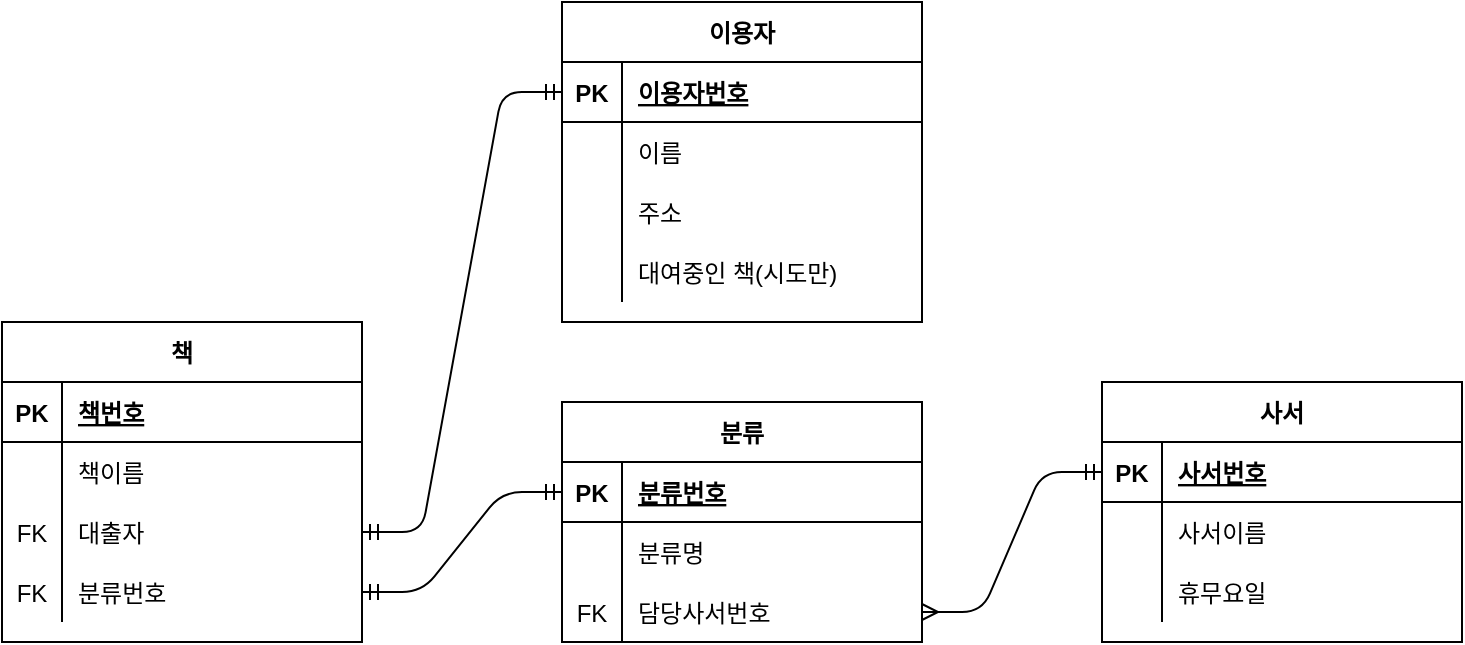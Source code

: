 <mxfile version="14.9.7" type="github">
  <diagram id="P8HV60x6f74xyj__cb5O" name="Page-1">
    <mxGraphModel dx="805" dy="1761" grid="1" gridSize="10" guides="1" tooltips="1" connect="1" arrows="1" fold="1" page="1" pageScale="1" pageWidth="827" pageHeight="1169" math="0" shadow="0">
      <root>
        <mxCell id="0" />
        <mxCell id="1" parent="0" />
        <mxCell id="zJml7gbfkg_L_VW95YBA-1" value="책" style="shape=table;startSize=30;container=1;collapsible=1;childLayout=tableLayout;fixedRows=1;rowLines=0;fontStyle=1;align=center;resizeLast=1;" parent="1" vertex="1">
          <mxGeometry x="50" y="100" width="180" height="160" as="geometry" />
        </mxCell>
        <mxCell id="zJml7gbfkg_L_VW95YBA-2" value="" style="shape=partialRectangle;collapsible=0;dropTarget=0;pointerEvents=0;fillColor=none;top=0;left=0;bottom=1;right=0;points=[[0,0.5],[1,0.5]];portConstraint=eastwest;" parent="zJml7gbfkg_L_VW95YBA-1" vertex="1">
          <mxGeometry y="30" width="180" height="30" as="geometry" />
        </mxCell>
        <mxCell id="zJml7gbfkg_L_VW95YBA-3" value="PK" style="shape=partialRectangle;connectable=0;fillColor=none;top=0;left=0;bottom=0;right=0;fontStyle=1;overflow=hidden;" parent="zJml7gbfkg_L_VW95YBA-2" vertex="1">
          <mxGeometry width="30" height="30" as="geometry" />
        </mxCell>
        <mxCell id="zJml7gbfkg_L_VW95YBA-4" value="책번호" style="shape=partialRectangle;connectable=0;fillColor=none;top=0;left=0;bottom=0;right=0;align=left;spacingLeft=6;fontStyle=5;overflow=hidden;" parent="zJml7gbfkg_L_VW95YBA-2" vertex="1">
          <mxGeometry x="30" width="150" height="30" as="geometry" />
        </mxCell>
        <mxCell id="zJml7gbfkg_L_VW95YBA-5" value="" style="shape=partialRectangle;collapsible=0;dropTarget=0;pointerEvents=0;fillColor=none;top=0;left=0;bottom=0;right=0;points=[[0,0.5],[1,0.5]];portConstraint=eastwest;" parent="zJml7gbfkg_L_VW95YBA-1" vertex="1">
          <mxGeometry y="60" width="180" height="30" as="geometry" />
        </mxCell>
        <mxCell id="zJml7gbfkg_L_VW95YBA-6" value="" style="shape=partialRectangle;connectable=0;fillColor=none;top=0;left=0;bottom=0;right=0;editable=1;overflow=hidden;" parent="zJml7gbfkg_L_VW95YBA-5" vertex="1">
          <mxGeometry width="30" height="30" as="geometry" />
        </mxCell>
        <mxCell id="zJml7gbfkg_L_VW95YBA-7" value="책이름" style="shape=partialRectangle;connectable=0;fillColor=none;top=0;left=0;bottom=0;right=0;align=left;spacingLeft=6;overflow=hidden;" parent="zJml7gbfkg_L_VW95YBA-5" vertex="1">
          <mxGeometry x="30" width="150" height="30" as="geometry" />
        </mxCell>
        <mxCell id="zJml7gbfkg_L_VW95YBA-8" value="" style="shape=partialRectangle;collapsible=0;dropTarget=0;pointerEvents=0;fillColor=none;top=0;left=0;bottom=0;right=0;points=[[0,0.5],[1,0.5]];portConstraint=eastwest;" parent="zJml7gbfkg_L_VW95YBA-1" vertex="1">
          <mxGeometry y="90" width="180" height="30" as="geometry" />
        </mxCell>
        <mxCell id="zJml7gbfkg_L_VW95YBA-9" value="FK" style="shape=partialRectangle;connectable=0;fillColor=none;top=0;left=0;bottom=0;right=0;editable=1;overflow=hidden;" parent="zJml7gbfkg_L_VW95YBA-8" vertex="1">
          <mxGeometry width="30" height="30" as="geometry" />
        </mxCell>
        <mxCell id="zJml7gbfkg_L_VW95YBA-10" value="대출자" style="shape=partialRectangle;connectable=0;fillColor=none;top=0;left=0;bottom=0;right=0;align=left;spacingLeft=6;overflow=hidden;" parent="zJml7gbfkg_L_VW95YBA-8" vertex="1">
          <mxGeometry x="30" width="150" height="30" as="geometry" />
        </mxCell>
        <mxCell id="zJml7gbfkg_L_VW95YBA-11" value="" style="shape=partialRectangle;collapsible=0;dropTarget=0;pointerEvents=0;fillColor=none;top=0;left=0;bottom=0;right=0;points=[[0,0.5],[1,0.5]];portConstraint=eastwest;" parent="zJml7gbfkg_L_VW95YBA-1" vertex="1">
          <mxGeometry y="120" width="180" height="30" as="geometry" />
        </mxCell>
        <mxCell id="zJml7gbfkg_L_VW95YBA-12" value="FK" style="shape=partialRectangle;connectable=0;fillColor=none;top=0;left=0;bottom=0;right=0;editable=1;overflow=hidden;" parent="zJml7gbfkg_L_VW95YBA-11" vertex="1">
          <mxGeometry width="30" height="30" as="geometry" />
        </mxCell>
        <mxCell id="zJml7gbfkg_L_VW95YBA-13" value="분류번호" style="shape=partialRectangle;connectable=0;fillColor=none;top=0;left=0;bottom=0;right=0;align=left;spacingLeft=6;overflow=hidden;" parent="zJml7gbfkg_L_VW95YBA-11" vertex="1">
          <mxGeometry x="30" width="150" height="30" as="geometry" />
        </mxCell>
        <mxCell id="zJml7gbfkg_L_VW95YBA-14" value="분류" style="shape=table;startSize=30;container=1;collapsible=1;childLayout=tableLayout;fixedRows=1;rowLines=0;fontStyle=1;align=center;resizeLast=1;" parent="1" vertex="1">
          <mxGeometry x="330" y="140" width="180" height="120" as="geometry" />
        </mxCell>
        <mxCell id="zJml7gbfkg_L_VW95YBA-15" value="" style="shape=partialRectangle;collapsible=0;dropTarget=0;pointerEvents=0;fillColor=none;top=0;left=0;bottom=1;right=0;points=[[0,0.5],[1,0.5]];portConstraint=eastwest;" parent="zJml7gbfkg_L_VW95YBA-14" vertex="1">
          <mxGeometry y="30" width="180" height="30" as="geometry" />
        </mxCell>
        <mxCell id="zJml7gbfkg_L_VW95YBA-16" value="PK" style="shape=partialRectangle;connectable=0;fillColor=none;top=0;left=0;bottom=0;right=0;fontStyle=1;overflow=hidden;" parent="zJml7gbfkg_L_VW95YBA-15" vertex="1">
          <mxGeometry width="30" height="30" as="geometry" />
        </mxCell>
        <mxCell id="zJml7gbfkg_L_VW95YBA-17" value="분류번호" style="shape=partialRectangle;connectable=0;fillColor=none;top=0;left=0;bottom=0;right=0;align=left;spacingLeft=6;fontStyle=5;overflow=hidden;" parent="zJml7gbfkg_L_VW95YBA-15" vertex="1">
          <mxGeometry x="30" width="150" height="30" as="geometry" />
        </mxCell>
        <mxCell id="zJml7gbfkg_L_VW95YBA-18" value="" style="shape=partialRectangle;collapsible=0;dropTarget=0;pointerEvents=0;fillColor=none;top=0;left=0;bottom=0;right=0;points=[[0,0.5],[1,0.5]];portConstraint=eastwest;" parent="zJml7gbfkg_L_VW95YBA-14" vertex="1">
          <mxGeometry y="60" width="180" height="30" as="geometry" />
        </mxCell>
        <mxCell id="zJml7gbfkg_L_VW95YBA-19" value="" style="shape=partialRectangle;connectable=0;fillColor=none;top=0;left=0;bottom=0;right=0;editable=1;overflow=hidden;" parent="zJml7gbfkg_L_VW95YBA-18" vertex="1">
          <mxGeometry width="30" height="30" as="geometry" />
        </mxCell>
        <mxCell id="zJml7gbfkg_L_VW95YBA-20" value="분류명" style="shape=partialRectangle;connectable=0;fillColor=none;top=0;left=0;bottom=0;right=0;align=left;spacingLeft=6;overflow=hidden;" parent="zJml7gbfkg_L_VW95YBA-18" vertex="1">
          <mxGeometry x="30" width="150" height="30" as="geometry" />
        </mxCell>
        <mxCell id="zJml7gbfkg_L_VW95YBA-24" value="" style="shape=partialRectangle;collapsible=0;dropTarget=0;pointerEvents=0;fillColor=none;top=0;left=0;bottom=0;right=0;points=[[0,0.5],[1,0.5]];portConstraint=eastwest;" parent="zJml7gbfkg_L_VW95YBA-14" vertex="1">
          <mxGeometry y="90" width="180" height="30" as="geometry" />
        </mxCell>
        <mxCell id="zJml7gbfkg_L_VW95YBA-25" value="FK" style="shape=partialRectangle;connectable=0;fillColor=none;top=0;left=0;bottom=0;right=0;editable=1;overflow=hidden;" parent="zJml7gbfkg_L_VW95YBA-24" vertex="1">
          <mxGeometry width="30" height="30" as="geometry" />
        </mxCell>
        <mxCell id="zJml7gbfkg_L_VW95YBA-26" value="담당사서번호" style="shape=partialRectangle;connectable=0;fillColor=none;top=0;left=0;bottom=0;right=0;align=left;spacingLeft=6;overflow=hidden;" parent="zJml7gbfkg_L_VW95YBA-24" vertex="1">
          <mxGeometry x="30" width="150" height="30" as="geometry" />
        </mxCell>
        <mxCell id="zJml7gbfkg_L_VW95YBA-27" value="사서" style="shape=table;startSize=30;container=1;collapsible=1;childLayout=tableLayout;fixedRows=1;rowLines=0;fontStyle=1;align=center;resizeLast=1;" parent="1" vertex="1">
          <mxGeometry x="600" y="130" width="180" height="130" as="geometry" />
        </mxCell>
        <mxCell id="zJml7gbfkg_L_VW95YBA-28" value="" style="shape=partialRectangle;collapsible=0;dropTarget=0;pointerEvents=0;fillColor=none;top=0;left=0;bottom=1;right=0;points=[[0,0.5],[1,0.5]];portConstraint=eastwest;" parent="zJml7gbfkg_L_VW95YBA-27" vertex="1">
          <mxGeometry y="30" width="180" height="30" as="geometry" />
        </mxCell>
        <mxCell id="zJml7gbfkg_L_VW95YBA-29" value="PK" style="shape=partialRectangle;connectable=0;fillColor=none;top=0;left=0;bottom=0;right=0;fontStyle=1;overflow=hidden;" parent="zJml7gbfkg_L_VW95YBA-28" vertex="1">
          <mxGeometry width="30" height="30" as="geometry" />
        </mxCell>
        <mxCell id="zJml7gbfkg_L_VW95YBA-30" value="사서번호" style="shape=partialRectangle;connectable=0;fillColor=none;top=0;left=0;bottom=0;right=0;align=left;spacingLeft=6;fontStyle=5;overflow=hidden;" parent="zJml7gbfkg_L_VW95YBA-28" vertex="1">
          <mxGeometry x="30" width="150" height="30" as="geometry" />
        </mxCell>
        <mxCell id="zJml7gbfkg_L_VW95YBA-31" value="" style="shape=partialRectangle;collapsible=0;dropTarget=0;pointerEvents=0;fillColor=none;top=0;left=0;bottom=0;right=0;points=[[0,0.5],[1,0.5]];portConstraint=eastwest;" parent="zJml7gbfkg_L_VW95YBA-27" vertex="1">
          <mxGeometry y="60" width="180" height="30" as="geometry" />
        </mxCell>
        <mxCell id="zJml7gbfkg_L_VW95YBA-32" value="" style="shape=partialRectangle;connectable=0;fillColor=none;top=0;left=0;bottom=0;right=0;editable=1;overflow=hidden;" parent="zJml7gbfkg_L_VW95YBA-31" vertex="1">
          <mxGeometry width="30" height="30" as="geometry" />
        </mxCell>
        <mxCell id="zJml7gbfkg_L_VW95YBA-33" value="사서이름" style="shape=partialRectangle;connectable=0;fillColor=none;top=0;left=0;bottom=0;right=0;align=left;spacingLeft=6;overflow=hidden;" parent="zJml7gbfkg_L_VW95YBA-31" vertex="1">
          <mxGeometry x="30" width="150" height="30" as="geometry" />
        </mxCell>
        <mxCell id="zJml7gbfkg_L_VW95YBA-37" value="" style="shape=partialRectangle;collapsible=0;dropTarget=0;pointerEvents=0;fillColor=none;top=0;left=0;bottom=0;right=0;points=[[0,0.5],[1,0.5]];portConstraint=eastwest;" parent="zJml7gbfkg_L_VW95YBA-27" vertex="1">
          <mxGeometry y="90" width="180" height="30" as="geometry" />
        </mxCell>
        <mxCell id="zJml7gbfkg_L_VW95YBA-38" value="" style="shape=partialRectangle;connectable=0;fillColor=none;top=0;left=0;bottom=0;right=0;editable=1;overflow=hidden;" parent="zJml7gbfkg_L_VW95YBA-37" vertex="1">
          <mxGeometry width="30" height="30" as="geometry" />
        </mxCell>
        <mxCell id="zJml7gbfkg_L_VW95YBA-39" value="휴무요일" style="shape=partialRectangle;connectable=0;fillColor=none;top=0;left=0;bottom=0;right=0;align=left;spacingLeft=6;overflow=hidden;" parent="zJml7gbfkg_L_VW95YBA-37" vertex="1">
          <mxGeometry x="30" width="150" height="30" as="geometry" />
        </mxCell>
        <mxCell id="zJml7gbfkg_L_VW95YBA-44" value="이용자" style="shape=table;startSize=30;container=1;collapsible=1;childLayout=tableLayout;fixedRows=1;rowLines=0;fontStyle=1;align=center;resizeLast=1;" parent="1" vertex="1">
          <mxGeometry x="330" y="-60" width="180" height="160" as="geometry" />
        </mxCell>
        <mxCell id="zJml7gbfkg_L_VW95YBA-45" value="" style="shape=partialRectangle;collapsible=0;dropTarget=0;pointerEvents=0;fillColor=none;top=0;left=0;bottom=1;right=0;points=[[0,0.5],[1,0.5]];portConstraint=eastwest;" parent="zJml7gbfkg_L_VW95YBA-44" vertex="1">
          <mxGeometry y="30" width="180" height="30" as="geometry" />
        </mxCell>
        <mxCell id="zJml7gbfkg_L_VW95YBA-46" value="PK" style="shape=partialRectangle;connectable=0;fillColor=none;top=0;left=0;bottom=0;right=0;fontStyle=1;overflow=hidden;" parent="zJml7gbfkg_L_VW95YBA-45" vertex="1">
          <mxGeometry width="30" height="30" as="geometry" />
        </mxCell>
        <mxCell id="zJml7gbfkg_L_VW95YBA-47" value="이용자번호" style="shape=partialRectangle;connectable=0;fillColor=none;top=0;left=0;bottom=0;right=0;align=left;spacingLeft=6;fontStyle=5;overflow=hidden;" parent="zJml7gbfkg_L_VW95YBA-45" vertex="1">
          <mxGeometry x="30" width="150" height="30" as="geometry" />
        </mxCell>
        <mxCell id="zJml7gbfkg_L_VW95YBA-48" value="" style="shape=partialRectangle;collapsible=0;dropTarget=0;pointerEvents=0;fillColor=none;top=0;left=0;bottom=0;right=0;points=[[0,0.5],[1,0.5]];portConstraint=eastwest;" parent="zJml7gbfkg_L_VW95YBA-44" vertex="1">
          <mxGeometry y="60" width="180" height="30" as="geometry" />
        </mxCell>
        <mxCell id="zJml7gbfkg_L_VW95YBA-49" value="" style="shape=partialRectangle;connectable=0;fillColor=none;top=0;left=0;bottom=0;right=0;editable=1;overflow=hidden;" parent="zJml7gbfkg_L_VW95YBA-48" vertex="1">
          <mxGeometry width="30" height="30" as="geometry" />
        </mxCell>
        <mxCell id="zJml7gbfkg_L_VW95YBA-50" value="이름" style="shape=partialRectangle;connectable=0;fillColor=none;top=0;left=0;bottom=0;right=0;align=left;spacingLeft=6;overflow=hidden;" parent="zJml7gbfkg_L_VW95YBA-48" vertex="1">
          <mxGeometry x="30" width="150" height="30" as="geometry" />
        </mxCell>
        <mxCell id="zJml7gbfkg_L_VW95YBA-51" value="" style="shape=partialRectangle;collapsible=0;dropTarget=0;pointerEvents=0;fillColor=none;top=0;left=0;bottom=0;right=0;points=[[0,0.5],[1,0.5]];portConstraint=eastwest;" parent="zJml7gbfkg_L_VW95YBA-44" vertex="1">
          <mxGeometry y="90" width="180" height="30" as="geometry" />
        </mxCell>
        <mxCell id="zJml7gbfkg_L_VW95YBA-52" value="" style="shape=partialRectangle;connectable=0;fillColor=none;top=0;left=0;bottom=0;right=0;editable=1;overflow=hidden;" parent="zJml7gbfkg_L_VW95YBA-51" vertex="1">
          <mxGeometry width="30" height="30" as="geometry" />
        </mxCell>
        <mxCell id="zJml7gbfkg_L_VW95YBA-53" value="주소" style="shape=partialRectangle;connectable=0;fillColor=none;top=0;left=0;bottom=0;right=0;align=left;spacingLeft=6;overflow=hidden;" parent="zJml7gbfkg_L_VW95YBA-51" vertex="1">
          <mxGeometry x="30" width="150" height="30" as="geometry" />
        </mxCell>
        <mxCell id="zJml7gbfkg_L_VW95YBA-54" value="" style="shape=partialRectangle;collapsible=0;dropTarget=0;pointerEvents=0;fillColor=none;top=0;left=0;bottom=0;right=0;points=[[0,0.5],[1,0.5]];portConstraint=eastwest;" parent="zJml7gbfkg_L_VW95YBA-44" vertex="1">
          <mxGeometry y="120" width="180" height="30" as="geometry" />
        </mxCell>
        <mxCell id="zJml7gbfkg_L_VW95YBA-55" value="" style="shape=partialRectangle;connectable=0;fillColor=none;top=0;left=0;bottom=0;right=0;editable=1;overflow=hidden;" parent="zJml7gbfkg_L_VW95YBA-54" vertex="1">
          <mxGeometry width="30" height="30" as="geometry" />
        </mxCell>
        <mxCell id="zJml7gbfkg_L_VW95YBA-56" value="대여중인 책(시도만)" style="shape=partialRectangle;connectable=0;fillColor=none;top=0;left=0;bottom=0;right=0;align=left;spacingLeft=6;overflow=hidden;" parent="zJml7gbfkg_L_VW95YBA-54" vertex="1">
          <mxGeometry x="30" width="150" height="30" as="geometry" />
        </mxCell>
        <mxCell id="OH21l3me4DNKN3tWCP5o-4" style="edgeStyle=orthogonalEdgeStyle;rounded=0;orthogonalLoop=1;jettySize=auto;html=1;entryX=0;entryY=0.5;entryDx=0;entryDy=0;" edge="1" parent="zJml7gbfkg_L_VW95YBA-44" target="zJml7gbfkg_L_VW95YBA-45">
          <mxGeometry relative="1" as="geometry">
            <mxPoint y="45" as="sourcePoint" />
          </mxGeometry>
        </mxCell>
        <mxCell id="zJml7gbfkg_L_VW95YBA-57" value="" style="edgeStyle=entityRelationEdgeStyle;fontSize=12;html=1;endArrow=ERmandOne;exitX=1;exitY=0.5;exitDx=0;exitDy=0;entryX=0;entryY=0.5;entryDx=0;entryDy=0;endFill=0;startArrow=ERmandOne;startFill=0;" parent="1" source="zJml7gbfkg_L_VW95YBA-11" target="zJml7gbfkg_L_VW95YBA-15" edge="1">
          <mxGeometry width="100" height="100" relative="1" as="geometry">
            <mxPoint x="360" y="460" as="sourcePoint" />
            <mxPoint x="460" y="360" as="targetPoint" />
          </mxGeometry>
        </mxCell>
        <mxCell id="zJml7gbfkg_L_VW95YBA-58" value="" style="edgeStyle=entityRelationEdgeStyle;fontSize=12;html=1;endArrow=ERmandOne;startArrow=ERmany;exitX=1;exitY=0.5;exitDx=0;exitDy=0;startFill=0;" parent="1" source="zJml7gbfkg_L_VW95YBA-24" target="zJml7gbfkg_L_VW95YBA-28" edge="1">
          <mxGeometry width="100" height="100" relative="1" as="geometry">
            <mxPoint x="540" y="190" as="sourcePoint" />
            <mxPoint x="310" y="360" as="targetPoint" />
          </mxGeometry>
        </mxCell>
        <mxCell id="zJml7gbfkg_L_VW95YBA-59" value="" style="edgeStyle=entityRelationEdgeStyle;fontSize=12;html=1;endArrow=ERmandOne;startArrow=ERmandOne;entryX=1;entryY=0.5;entryDx=0;entryDy=0;exitX=0;exitY=0.5;exitDx=0;exitDy=0;" parent="1" source="zJml7gbfkg_L_VW95YBA-45" target="zJml7gbfkg_L_VW95YBA-8" edge="1">
          <mxGeometry width="100" height="100" relative="1" as="geometry">
            <mxPoint x="240" y="460" as="sourcePoint" />
            <mxPoint x="340" y="360" as="targetPoint" />
          </mxGeometry>
        </mxCell>
      </root>
    </mxGraphModel>
  </diagram>
</mxfile>
